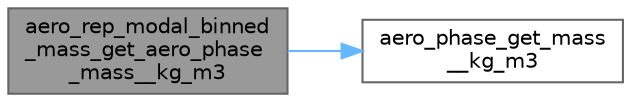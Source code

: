 digraph "aero_rep_modal_binned_mass_get_aero_phase_mass__kg_m3"
{
 // LATEX_PDF_SIZE
  bgcolor="transparent";
  edge [fontname=Helvetica,fontsize=10,labelfontname=Helvetica,labelfontsize=10];
  node [fontname=Helvetica,fontsize=10,shape=box,height=0.2,width=0.4];
  rankdir="LR";
  Node1 [label="aero_rep_modal_binned\l_mass_get_aero_phase\l_mass__kg_m3",height=0.2,width=0.4,color="gray40", fillcolor="grey60", style="filled", fontcolor="black",tooltip="Get the total mass in an aerosol phase  ( )"];
  Node1 -> Node2 [color="steelblue1",style="solid"];
  Node2 [label="aero_phase_get_mass\l__kg_m3",height=0.2,width=0.4,color="grey40", fillcolor="white", style="filled",URL="$aero__phase__solver_8c.html#a965e0b9fc79db694be201edd05377dd1",tooltip="Get the mass and average MW in an aerosol phase."];
}
